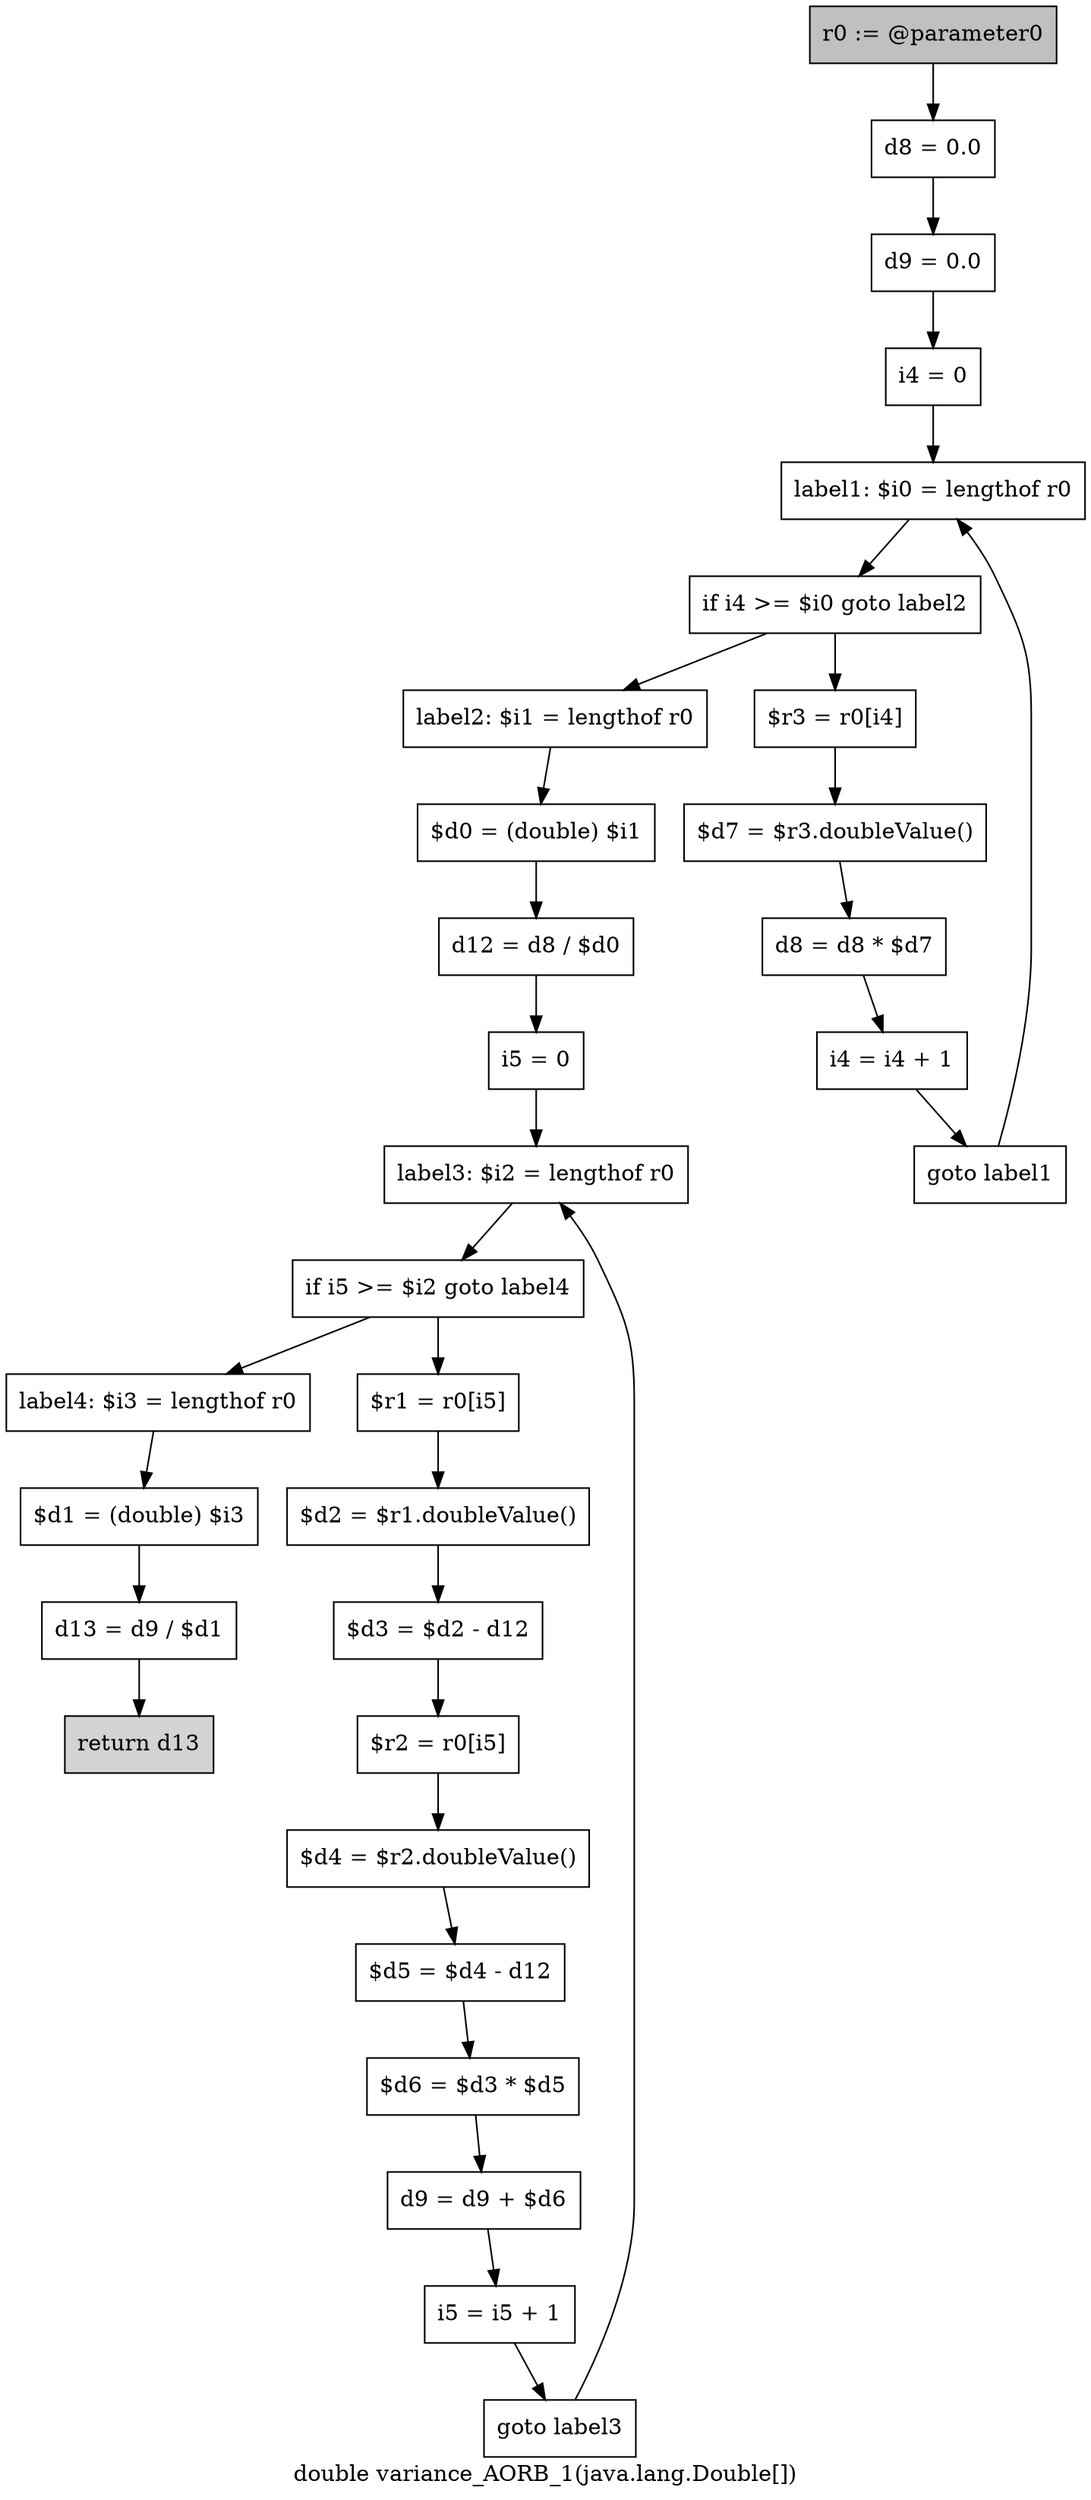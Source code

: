 digraph "double variance_AORB_1(java.lang.Double[])" {
    label="double variance_AORB_1(java.lang.Double[])";
    node [shape=box];
    "0" [style=filled,fillcolor=gray,label="r0 := @parameter0",];
    "1" [label="d8 = 0.0",];
    "0"->"1";
    "2" [label="d9 = 0.0",];
    "1"->"2";
    "3" [label="i4 = 0",];
    "2"->"3";
    "4" [label="label1: $i0 = lengthof r0",];
    "3"->"4";
    "5" [label="if i4 >= $i0 goto label2",];
    "4"->"5";
    "6" [label="$r3 = r0[i4]",];
    "5"->"6";
    "11" [label="label2: $i1 = lengthof r0",];
    "5"->"11";
    "7" [label="$d7 = $r3.doubleValue()",];
    "6"->"7";
    "8" [label="d8 = d8 * $d7",];
    "7"->"8";
    "9" [label="i4 = i4 + 1",];
    "8"->"9";
    "10" [label="goto label1",];
    "9"->"10";
    "10"->"4";
    "12" [label="$d0 = (double) $i1",];
    "11"->"12";
    "13" [label="d12 = d8 / $d0",];
    "12"->"13";
    "14" [label="i5 = 0",];
    "13"->"14";
    "15" [label="label3: $i2 = lengthof r0",];
    "14"->"15";
    "16" [label="if i5 >= $i2 goto label4",];
    "15"->"16";
    "17" [label="$r1 = r0[i5]",];
    "16"->"17";
    "27" [label="label4: $i3 = lengthof r0",];
    "16"->"27";
    "18" [label="$d2 = $r1.doubleValue()",];
    "17"->"18";
    "19" [label="$d3 = $d2 - d12",];
    "18"->"19";
    "20" [label="$r2 = r0[i5]",];
    "19"->"20";
    "21" [label="$d4 = $r2.doubleValue()",];
    "20"->"21";
    "22" [label="$d5 = $d4 - d12",];
    "21"->"22";
    "23" [label="$d6 = $d3 * $d5",];
    "22"->"23";
    "24" [label="d9 = d9 + $d6",];
    "23"->"24";
    "25" [label="i5 = i5 + 1",];
    "24"->"25";
    "26" [label="goto label3",];
    "25"->"26";
    "26"->"15";
    "28" [label="$d1 = (double) $i3",];
    "27"->"28";
    "29" [label="d13 = d9 / $d1",];
    "28"->"29";
    "30" [style=filled,fillcolor=lightgray,label="return d13",];
    "29"->"30";
}
